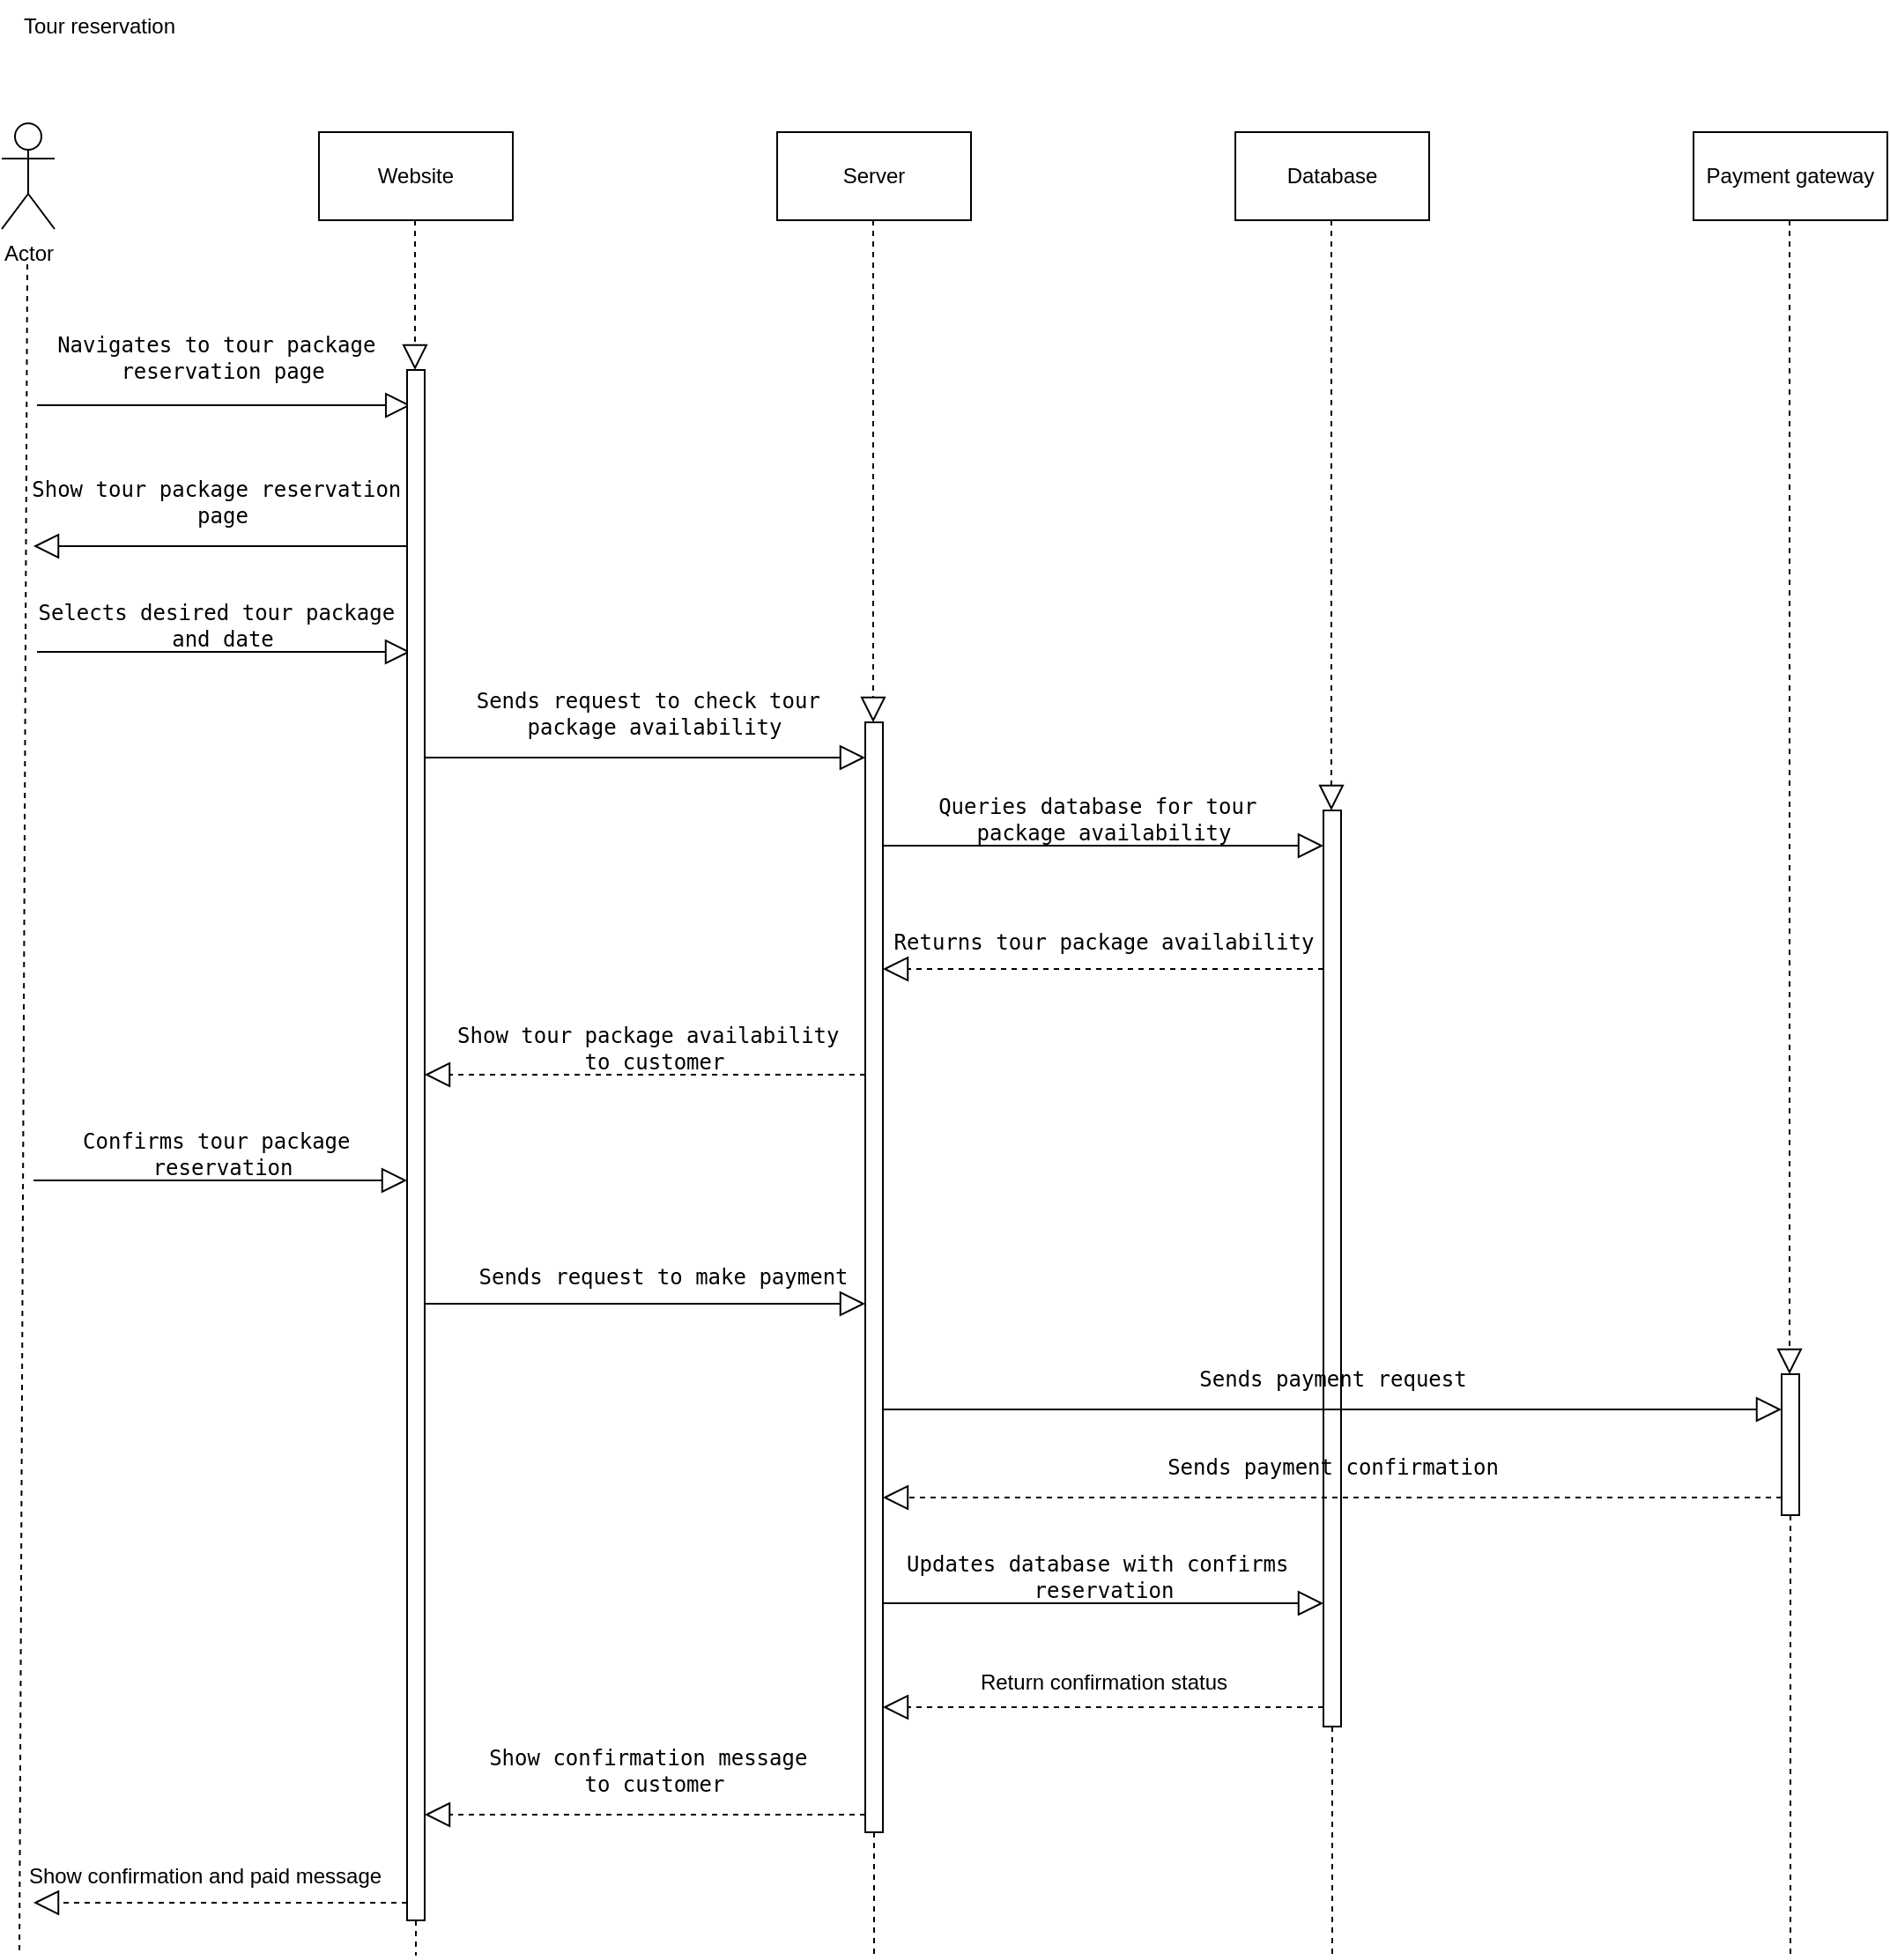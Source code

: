 <mxfile version="21.3.2" type="github">
  <diagram name="Page-1" id="-goPwTN756h73ukjILad">
    <mxGraphModel dx="954" dy="2213" grid="1" gridSize="10" guides="1" tooltips="1" connect="1" arrows="1" fold="1" page="1" pageScale="1" pageWidth="1100" pageHeight="1700" math="0" shadow="0">
      <root>
        <mxCell id="0" />
        <mxCell id="1" parent="0" />
        <mxCell id="7k01nNC0SqOBBTKbioc5-2" value="Actor" style="shape=umlActor;verticalLabelPosition=bottom;verticalAlign=top;html=1;outlineConnect=0;" parent="1" vertex="1">
          <mxGeometry x="80" y="40" width="30" height="60" as="geometry" />
        </mxCell>
        <mxCell id="7k01nNC0SqOBBTKbioc5-3" value="Website" style="html=1;whiteSpace=wrap;" parent="1" vertex="1">
          <mxGeometry x="260" y="45" width="110" height="50" as="geometry" />
        </mxCell>
        <mxCell id="7k01nNC0SqOBBTKbioc5-4" value="Server" style="html=1;whiteSpace=wrap;" parent="1" vertex="1">
          <mxGeometry x="520" y="45" width="110" height="50" as="geometry" />
        </mxCell>
        <mxCell id="7k01nNC0SqOBBTKbioc5-5" value="Database" style="html=1;whiteSpace=wrap;" parent="1" vertex="1">
          <mxGeometry x="780" y="45" width="110" height="50" as="geometry" />
        </mxCell>
        <mxCell id="7k01nNC0SqOBBTKbioc5-6" value="Payment gateway" style="html=1;whiteSpace=wrap;" parent="1" vertex="1">
          <mxGeometry x="1040" y="45" width="110" height="50" as="geometry" />
        </mxCell>
        <mxCell id="7k01nNC0SqOBBTKbioc5-7" value="" style="endArrow=none;dashed=1;endFill=0;endSize=12;html=1;rounded=0;" parent="1" edge="1">
          <mxGeometry width="160" relative="1" as="geometry">
            <mxPoint x="94.5" y="120" as="sourcePoint" />
            <mxPoint x="90" y="1080" as="targetPoint" />
          </mxGeometry>
        </mxCell>
        <mxCell id="7k01nNC0SqOBBTKbioc5-8" value="" style="endArrow=none;dashed=1;endFill=0;endSize=12;html=1;rounded=0;" parent="1" source="7k01nNC0SqOBBTKbioc5-44" edge="1">
          <mxGeometry width="160" relative="1" as="geometry">
            <mxPoint x="314.5" y="95" as="sourcePoint" />
            <mxPoint x="315" y="1080" as="targetPoint" />
          </mxGeometry>
        </mxCell>
        <mxCell id="7k01nNC0SqOBBTKbioc5-9" value="" style="endArrow=none;dashed=1;endFill=0;endSize=12;html=1;rounded=0;" parent="1" source="7k01nNC0SqOBBTKbioc5-46" edge="1">
          <mxGeometry width="160" relative="1" as="geometry">
            <mxPoint x="574.5" y="95" as="sourcePoint" />
            <mxPoint x="575" y="1080" as="targetPoint" />
          </mxGeometry>
        </mxCell>
        <mxCell id="7k01nNC0SqOBBTKbioc5-10" value="" style="endArrow=none;dashed=1;endFill=0;endSize=12;html=1;rounded=0;" parent="1" source="7k01nNC0SqOBBTKbioc5-48" edge="1">
          <mxGeometry width="160" relative="1" as="geometry">
            <mxPoint x="834.5" y="95" as="sourcePoint" />
            <mxPoint x="835" y="1080" as="targetPoint" />
          </mxGeometry>
        </mxCell>
        <mxCell id="7k01nNC0SqOBBTKbioc5-11" value="" style="endArrow=none;dashed=1;endFill=0;endSize=12;html=1;rounded=0;" parent="1" source="7k01nNC0SqOBBTKbioc5-50" edge="1">
          <mxGeometry width="160" relative="1" as="geometry">
            <mxPoint x="1094.5" y="95" as="sourcePoint" />
            <mxPoint x="1095" y="1080" as="targetPoint" />
          </mxGeometry>
        </mxCell>
        <mxCell id="7k01nNC0SqOBBTKbioc5-12" value="&lt;pre&gt;&lt;code class=&quot;!whitespace-pre hljs language-rust&quot;&gt;Navigates to tour package &lt;br&gt;reservation page&lt;/code&gt;&lt;/pre&gt;" style="text;html=1;align=center;verticalAlign=middle;resizable=0;points=[];autosize=1;strokeColor=none;fillColor=none;" parent="1" vertex="1">
          <mxGeometry x="100" y="138" width="210" height="70" as="geometry" />
        </mxCell>
        <mxCell id="7k01nNC0SqOBBTKbioc5-13" value="&lt;pre&gt;&lt;code class=&quot;!whitespace-pre hljs language-rust&quot;&gt;Show tour package reservation &lt;br&gt;page&lt;/code&gt;&lt;/pre&gt;" style="text;html=1;align=center;verticalAlign=middle;resizable=0;points=[];autosize=1;strokeColor=none;fillColor=none;" parent="1" vertex="1">
          <mxGeometry x="90" y="220" width="230" height="70" as="geometry" />
        </mxCell>
        <mxCell id="7k01nNC0SqOBBTKbioc5-14" value="&lt;pre&gt;&lt;code class=&quot;!whitespace-pre hljs language-rust&quot;&gt;Selects desired tour package &lt;br&gt;and date&lt;/code&gt;&lt;/pre&gt;" style="text;html=1;align=center;verticalAlign=middle;resizable=0;points=[];autosize=1;strokeColor=none;fillColor=none;" parent="1" vertex="1">
          <mxGeometry x="90" y="290" width="230" height="70" as="geometry" />
        </mxCell>
        <mxCell id="7k01nNC0SqOBBTKbioc5-15" value="&lt;pre&gt;&lt;code class=&quot;!whitespace-pre hljs language-rust&quot;&gt;Sends request to check tour &lt;br&gt;package availability&lt;/code&gt;&lt;/pre&gt;" style="text;html=1;align=center;verticalAlign=middle;resizable=0;points=[];autosize=1;strokeColor=none;fillColor=none;" parent="1" vertex="1">
          <mxGeometry x="340" y="340" width="220" height="70" as="geometry" />
        </mxCell>
        <mxCell id="7k01nNC0SqOBBTKbioc5-16" value="&lt;pre&gt;&lt;code class=&quot;!whitespace-pre hljs language-rust&quot;&gt;Queries database for &lt;span class=&quot;hljs-title class_&quot;&gt;tour&lt;/span&gt; &lt;br&gt;package availability&lt;/code&gt;&lt;/pre&gt;" style="text;html=1;align=center;verticalAlign=middle;resizable=0;points=[];autosize=1;strokeColor=none;fillColor=none;" parent="1" vertex="1">
          <mxGeometry x="600" y="400" width="210" height="70" as="geometry" />
        </mxCell>
        <mxCell id="7k01nNC0SqOBBTKbioc5-17" value="&lt;pre&gt;&lt;code class=&quot;!whitespace-pre hljs language-rust&quot;&gt;Returns tour package availability&lt;/code&gt;&lt;/pre&gt;" style="text;html=1;align=center;verticalAlign=middle;resizable=0;points=[];autosize=1;strokeColor=none;fillColor=none;" parent="1" vertex="1">
          <mxGeometry x="580" y="480" width="250" height="50" as="geometry" />
        </mxCell>
        <mxCell id="7k01nNC0SqOBBTKbioc5-18" value="&lt;pre&gt;&lt;code class=&quot;!whitespace-pre hljs language-rust&quot;&gt;Show tour package availability &lt;br&gt;to customer&lt;/code&gt;&lt;/pre&gt;" style="text;html=1;align=center;verticalAlign=middle;resizable=0;points=[];autosize=1;strokeColor=none;fillColor=none;" parent="1" vertex="1">
          <mxGeometry x="330" y="530" width="240" height="70" as="geometry" />
        </mxCell>
        <mxCell id="7k01nNC0SqOBBTKbioc5-19" value="&lt;pre&gt;&lt;code class=&quot;!whitespace-pre hljs language-rust&quot;&gt;Confirms tour package &lt;br&gt;reservation&lt;/code&gt;&lt;/pre&gt;" style="text;html=1;align=center;verticalAlign=middle;resizable=0;points=[];autosize=1;strokeColor=none;fillColor=none;" parent="1" vertex="1">
          <mxGeometry x="115" y="590" width="180" height="70" as="geometry" />
        </mxCell>
        <mxCell id="7k01nNC0SqOBBTKbioc5-20" value="&lt;pre&gt;&lt;code class=&quot;!whitespace-pre hljs language-rust&quot;&gt;Sends request to make payment&lt;/code&gt;&lt;/pre&gt;" style="text;html=1;align=center;verticalAlign=middle;resizable=0;points=[];autosize=1;strokeColor=none;fillColor=none;" parent="1" vertex="1">
          <mxGeometry x="340" y="670" width="230" height="50" as="geometry" />
        </mxCell>
        <mxCell id="7k01nNC0SqOBBTKbioc5-23" value="&lt;pre&gt;&lt;code class=&quot;!whitespace-pre hljs language-rust&quot;&gt;Updates database with confirms &lt;br&gt;reservation&lt;/code&gt;&lt;/pre&gt;" style="text;html=1;align=center;verticalAlign=middle;resizable=0;points=[];autosize=1;strokeColor=none;fillColor=none;" parent="1" vertex="1">
          <mxGeometry x="585" y="830" width="240" height="70" as="geometry" />
        </mxCell>
        <mxCell id="7k01nNC0SqOBBTKbioc5-24" value="Return confirmation status" style="text;html=1;align=center;verticalAlign=middle;resizable=0;points=[];autosize=1;strokeColor=none;fillColor=none;" parent="1" vertex="1">
          <mxGeometry x="620" y="910" width="170" height="30" as="geometry" />
        </mxCell>
        <mxCell id="7k01nNC0SqOBBTKbioc5-25" value="&lt;pre&gt;&lt;code class=&quot;!whitespace-pre hljs language-rust&quot;&gt;Show confirmation message &lt;br&gt;to customer&lt;/code&gt;&lt;/pre&gt;" style="text;html=1;align=center;verticalAlign=middle;resizable=0;points=[];autosize=1;strokeColor=none;fillColor=none;" parent="1" vertex="1">
          <mxGeometry x="345" y="940" width="210" height="70" as="geometry" />
        </mxCell>
        <mxCell id="7k01nNC0SqOBBTKbioc5-30" value="" style="endArrow=block;endFill=0;endSize=12;html=1;rounded=0;entryX=1.01;entryY=0.886;entryDx=0;entryDy=0;entryPerimeter=0;" parent="1" target="7k01nNC0SqOBBTKbioc5-12" edge="1">
          <mxGeometry width="160" relative="1" as="geometry">
            <mxPoint x="100" y="200" as="sourcePoint" />
            <mxPoint x="260" y="200" as="targetPoint" />
          </mxGeometry>
        </mxCell>
        <mxCell id="7k01nNC0SqOBBTKbioc5-31" value="" style="endArrow=block;endFill=0;endSize=12;html=1;rounded=0;entryX=1.01;entryY=0.886;entryDx=0;entryDy=0;entryPerimeter=0;" parent="1" edge="1">
          <mxGeometry width="160" relative="1" as="geometry">
            <mxPoint x="310" y="280" as="sourcePoint" />
            <mxPoint x="98" y="280" as="targetPoint" />
          </mxGeometry>
        </mxCell>
        <mxCell id="7k01nNC0SqOBBTKbioc5-32" value="" style="endArrow=block;endFill=0;endSize=12;html=1;rounded=0;entryX=1.01;entryY=0.886;entryDx=0;entryDy=0;entryPerimeter=0;" parent="1" edge="1">
          <mxGeometry width="160" relative="1" as="geometry">
            <mxPoint x="100" y="340" as="sourcePoint" />
            <mxPoint x="312" y="340" as="targetPoint" />
          </mxGeometry>
        </mxCell>
        <mxCell id="7k01nNC0SqOBBTKbioc5-33" value="" style="endArrow=block;endFill=0;endSize=12;html=1;rounded=0;" parent="1" edge="1">
          <mxGeometry width="160" relative="1" as="geometry">
            <mxPoint x="320" y="400" as="sourcePoint" />
            <mxPoint x="570" y="400" as="targetPoint" />
          </mxGeometry>
        </mxCell>
        <mxCell id="7k01nNC0SqOBBTKbioc5-34" value="" style="endArrow=block;endFill=0;endSize=12;html=1;rounded=0;dashed=1;" parent="1" edge="1">
          <mxGeometry width="160" relative="1" as="geometry">
            <mxPoint x="570" y="580" as="sourcePoint" />
            <mxPoint x="320" y="580" as="targetPoint" />
          </mxGeometry>
        </mxCell>
        <mxCell id="7k01nNC0SqOBBTKbioc5-35" value="" style="endArrow=block;endFill=0;endSize=12;html=1;rounded=0;" parent="1" edge="1">
          <mxGeometry width="160" relative="1" as="geometry">
            <mxPoint x="320" y="710" as="sourcePoint" />
            <mxPoint x="570" y="710" as="targetPoint" />
          </mxGeometry>
        </mxCell>
        <mxCell id="7k01nNC0SqOBBTKbioc5-36" value="" style="endArrow=block;endFill=0;endSize=12;html=1;rounded=0;entryX=1.01;entryY=0.886;entryDx=0;entryDy=0;entryPerimeter=0;" parent="1" edge="1">
          <mxGeometry width="160" relative="1" as="geometry">
            <mxPoint x="98" y="640" as="sourcePoint" />
            <mxPoint x="310" y="640" as="targetPoint" />
          </mxGeometry>
        </mxCell>
        <mxCell id="7k01nNC0SqOBBTKbioc5-37" value="" style="endArrow=block;endFill=0;endSize=12;html=1;rounded=0;dashed=1;" parent="1" edge="1">
          <mxGeometry width="160" relative="1" as="geometry">
            <mxPoint x="570" y="1000" as="sourcePoint" />
            <mxPoint x="320" y="1000" as="targetPoint" />
          </mxGeometry>
        </mxCell>
        <mxCell id="7k01nNC0SqOBBTKbioc5-38" value="" style="endArrow=block;endFill=0;endSize=12;html=1;rounded=0;" parent="1" edge="1">
          <mxGeometry width="160" relative="1" as="geometry">
            <mxPoint x="580" y="450" as="sourcePoint" />
            <mxPoint x="830" y="450" as="targetPoint" />
          </mxGeometry>
        </mxCell>
        <mxCell id="7k01nNC0SqOBBTKbioc5-39" value="" style="endArrow=block;endFill=0;endSize=12;html=1;rounded=0;dashed=1;" parent="1" edge="1">
          <mxGeometry width="160" relative="1" as="geometry">
            <mxPoint x="830" y="520" as="sourcePoint" />
            <mxPoint x="580" y="520" as="targetPoint" />
          </mxGeometry>
        </mxCell>
        <mxCell id="7k01nNC0SqOBBTKbioc5-40" value="" style="endArrow=block;endFill=0;endSize=12;html=1;rounded=0;dashed=1;" parent="1" edge="1">
          <mxGeometry width="160" relative="1" as="geometry">
            <mxPoint x="830" y="939" as="sourcePoint" />
            <mxPoint x="580" y="939" as="targetPoint" />
          </mxGeometry>
        </mxCell>
        <mxCell id="7k01nNC0SqOBBTKbioc5-41" value="" style="endArrow=block;endFill=0;endSize=12;html=1;rounded=0;" parent="1" edge="1">
          <mxGeometry width="160" relative="1" as="geometry">
            <mxPoint x="580" y="880" as="sourcePoint" />
            <mxPoint x="830" y="880" as="targetPoint" />
          </mxGeometry>
        </mxCell>
        <mxCell id="7k01nNC0SqOBBTKbioc5-45" value="" style="endArrow=block;dashed=1;endFill=0;endSize=12;html=1;rounded=0;" parent="1" target="7k01nNC0SqOBBTKbioc5-44" edge="1">
          <mxGeometry width="160" relative="1" as="geometry">
            <mxPoint x="314.5" y="95" as="sourcePoint" />
            <mxPoint x="315" y="1040" as="targetPoint" />
          </mxGeometry>
        </mxCell>
        <mxCell id="7k01nNC0SqOBBTKbioc5-44" value="" style="html=1;points=[];perimeter=orthogonalPerimeter;outlineConnect=0;targetShapes=umlLifeline;portConstraint=eastwest;newEdgeStyle={&quot;edgeStyle&quot;:&quot;elbowEdgeStyle&quot;,&quot;elbow&quot;:&quot;vertical&quot;,&quot;curved&quot;:0,&quot;rounded&quot;:0};" parent="1" vertex="1">
          <mxGeometry x="310" y="180" width="10" height="880" as="geometry" />
        </mxCell>
        <mxCell id="7k01nNC0SqOBBTKbioc5-47" value="" style="endArrow=block;dashed=1;endFill=0;endSize=12;html=1;rounded=0;" parent="1" target="7k01nNC0SqOBBTKbioc5-46" edge="1">
          <mxGeometry width="160" relative="1" as="geometry">
            <mxPoint x="574.5" y="95" as="sourcePoint" />
            <mxPoint x="575" y="1040" as="targetPoint" />
          </mxGeometry>
        </mxCell>
        <mxCell id="7k01nNC0SqOBBTKbioc5-46" value="" style="html=1;points=[];perimeter=orthogonalPerimeter;outlineConnect=0;targetShapes=umlLifeline;portConstraint=eastwest;newEdgeStyle={&quot;edgeStyle&quot;:&quot;elbowEdgeStyle&quot;,&quot;elbow&quot;:&quot;vertical&quot;,&quot;curved&quot;:0,&quot;rounded&quot;:0};" parent="1" vertex="1">
          <mxGeometry x="570" y="380" width="10" height="630" as="geometry" />
        </mxCell>
        <mxCell id="7k01nNC0SqOBBTKbioc5-49" value="" style="endArrow=block;dashed=1;endFill=0;endSize=12;html=1;rounded=0;" parent="1" target="7k01nNC0SqOBBTKbioc5-48" edge="1">
          <mxGeometry width="160" relative="1" as="geometry">
            <mxPoint x="834.5" y="95" as="sourcePoint" />
            <mxPoint x="835" y="1040" as="targetPoint" />
          </mxGeometry>
        </mxCell>
        <mxCell id="7k01nNC0SqOBBTKbioc5-48" value="" style="html=1;points=[];perimeter=orthogonalPerimeter;outlineConnect=0;targetShapes=umlLifeline;portConstraint=eastwest;newEdgeStyle={&quot;edgeStyle&quot;:&quot;elbowEdgeStyle&quot;,&quot;elbow&quot;:&quot;vertical&quot;,&quot;curved&quot;:0,&quot;rounded&quot;:0};" parent="1" vertex="1">
          <mxGeometry x="830" y="430" width="10" height="520" as="geometry" />
        </mxCell>
        <mxCell id="7k01nNC0SqOBBTKbioc5-51" value="" style="endArrow=block;dashed=1;endFill=0;endSize=12;html=1;rounded=0;" parent="1" target="7k01nNC0SqOBBTKbioc5-50" edge="1">
          <mxGeometry width="160" relative="1" as="geometry">
            <mxPoint x="1094.5" y="95" as="sourcePoint" />
            <mxPoint x="1095" y="1040" as="targetPoint" />
          </mxGeometry>
        </mxCell>
        <mxCell id="7k01nNC0SqOBBTKbioc5-50" value="" style="html=1;points=[];perimeter=orthogonalPerimeter;outlineConnect=0;targetShapes=umlLifeline;portConstraint=eastwest;newEdgeStyle={&quot;edgeStyle&quot;:&quot;elbowEdgeStyle&quot;,&quot;elbow&quot;:&quot;vertical&quot;,&quot;curved&quot;:0,&quot;rounded&quot;:0};" parent="1" vertex="1">
          <mxGeometry x="1090" y="750" width="10" height="80" as="geometry" />
        </mxCell>
        <mxCell id="7k01nNC0SqOBBTKbioc5-43" value="" style="endArrow=block;endFill=0;endSize=12;html=1;rounded=0;dashed=1;" parent="1" edge="1">
          <mxGeometry width="160" relative="1" as="geometry">
            <mxPoint x="1090" y="820" as="sourcePoint" />
            <mxPoint x="580" y="820" as="targetPoint" />
          </mxGeometry>
        </mxCell>
        <mxCell id="7k01nNC0SqOBBTKbioc5-42" value="" style="endArrow=block;endFill=0;endSize=12;html=1;rounded=0;" parent="1" edge="1">
          <mxGeometry width="160" relative="1" as="geometry">
            <mxPoint x="580" y="770" as="sourcePoint" />
            <mxPoint x="1090" y="770" as="targetPoint" />
          </mxGeometry>
        </mxCell>
        <mxCell id="7k01nNC0SqOBBTKbioc5-21" value="&lt;pre&gt;&lt;code class=&quot;!whitespace-pre hljs language-rust&quot;&gt;Sends payment request&lt;/code&gt;&lt;/pre&gt;" style="text;html=1;align=center;verticalAlign=middle;resizable=0;points=[];autosize=1;strokeColor=none;fillColor=none;" parent="1" vertex="1">
          <mxGeometry x="750" y="728" width="170" height="50" as="geometry" />
        </mxCell>
        <mxCell id="7k01nNC0SqOBBTKbioc5-22" value="&lt;pre&gt;&lt;code class=&quot;!whitespace-pre hljs language-rust&quot;&gt;Sends payment confirmation&lt;/code&gt;&lt;/pre&gt;" style="text;html=1;align=center;verticalAlign=middle;resizable=0;points=[];autosize=1;strokeColor=none;fillColor=none;" parent="1" vertex="1">
          <mxGeometry x="730" y="778" width="210" height="50" as="geometry" />
        </mxCell>
        <mxCell id="2-URATm6lnxha30E7RNb-1" value="&lt;div&gt;Show confirmation and paid message&lt;/div&gt;" style="text;html=1;align=center;verticalAlign=middle;resizable=0;points=[];autosize=1;strokeColor=none;fillColor=none;" parent="1" vertex="1">
          <mxGeometry x="80" y="1020" width="230" height="30" as="geometry" />
        </mxCell>
        <mxCell id="2-URATm6lnxha30E7RNb-3" value="" style="endArrow=block;endFill=0;endSize=12;html=1;rounded=0;entryX=1.01;entryY=0.886;entryDx=0;entryDy=0;entryPerimeter=0;dashed=1;" parent="1" edge="1">
          <mxGeometry width="160" relative="1" as="geometry">
            <mxPoint x="310" y="1050" as="sourcePoint" />
            <mxPoint x="98" y="1050" as="targetPoint" />
          </mxGeometry>
        </mxCell>
        <mxCell id="6QI0Y8ETywytJewcwX09-1" value="Tour reservation" style="text;html=1;align=center;verticalAlign=middle;resizable=0;points=[];autosize=1;strokeColor=none;fillColor=none;" parent="1" vertex="1">
          <mxGeometry x="80" y="-30" width="110" height="30" as="geometry" />
        </mxCell>
      </root>
    </mxGraphModel>
  </diagram>
</mxfile>
